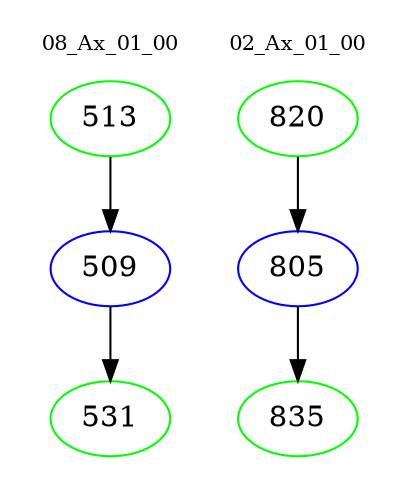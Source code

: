 digraph{
subgraph cluster_0 {
color = white
label = "08_Ax_01_00";
fontsize=10;
T0_513 [label="513", color="green"]
T0_513 -> T0_509 [color="black"]
T0_509 [label="509", color="blue"]
T0_509 -> T0_531 [color="black"]
T0_531 [label="531", color="green"]
}
subgraph cluster_1 {
color = white
label = "02_Ax_01_00";
fontsize=10;
T1_820 [label="820", color="green"]
T1_820 -> T1_805 [color="black"]
T1_805 [label="805", color="blue"]
T1_805 -> T1_835 [color="black"]
T1_835 [label="835", color="green"]
}
}

